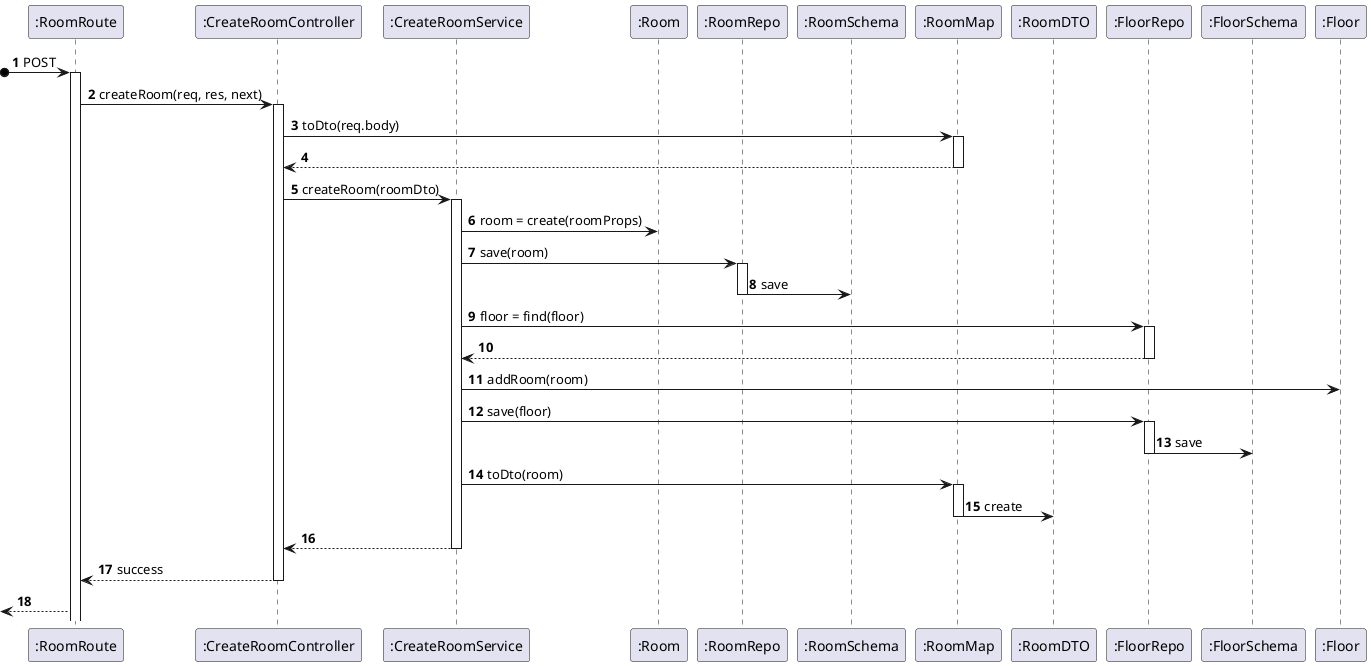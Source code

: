 @startuml

autonumber

participant ":RoomRoute" as Route
participant ":CreateRoomController" as Controller
participant ":CreateRoomService" as Service
participant ":Room" as Room
participant ":RoomRepo" as Repo
participant ":RoomSchema" as Schema
participant ":RoomMap" as Map
participant ":RoomDTO" as DTO
participant ":FloorRepo" as FloorRepo
participant ":FloorSchema" as FloorSchema
participant ":Floor" as Floor

?o->Route: POST
activate Route

Route -> Controller: createRoom(req, res, next)
activate Controller

Controller -> Map: toDto(req.body)
activate Map
Controller <-- Map
deactivate Map

Controller -> Service: createRoom(roomDto)
activate Service


Service -> Room: room = create(roomProps)

Service -> Repo: save(room)
activate Repo

Repo -> Schema: save
deactivate Repo

Service -> FloorRepo: floor = find(floor)
activate FloorRepo
Service <-- FloorRepo
deactivate FloorRepo

Service -> Floor: addRoom(room)

Service -> FloorRepo: save(floor)
activate FloorRepo

FloorRepo-> FloorSchema: save
deactivate FloorRepo

Service -> Map:toDto(room)
activate Map
Map -> DTO: create
deactivate Map

Service --> Controller:
deactivate Service

Controller --> Route: success
deactivate Controller

<--Route:



@enduml
